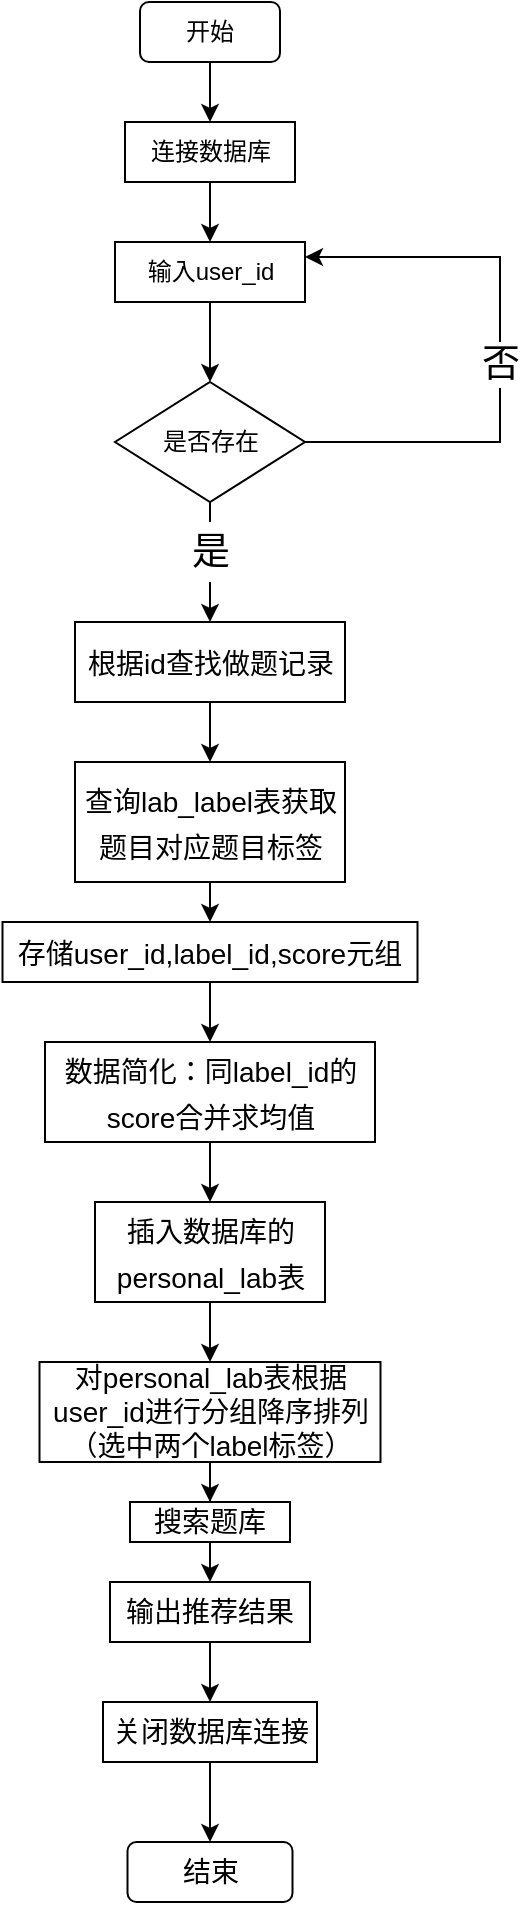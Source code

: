 <mxfile version="15.4.3" type="github">
  <diagram id="MUoORn6wszVXvdyLwniP" name="Page-1">
    <mxGraphModel dx="3875" dy="2073" grid="1" gridSize="10" guides="1" tooltips="1" connect="1" arrows="1" fold="1" page="1" pageScale="1" pageWidth="827" pageHeight="1169" math="0" shadow="0">
      <root>
        <mxCell id="0" />
        <mxCell id="1" parent="0" />
        <mxCell id="nbN2-iraiTUeK_ynoPOd-4" style="edgeStyle=orthogonalEdgeStyle;rounded=0;orthogonalLoop=1;jettySize=auto;html=1;exitX=0.5;exitY=1;exitDx=0;exitDy=0;" edge="1" parent="1" source="nbN2-iraiTUeK_ynoPOd-2" target="nbN2-iraiTUeK_ynoPOd-3">
          <mxGeometry relative="1" as="geometry" />
        </mxCell>
        <mxCell id="nbN2-iraiTUeK_ynoPOd-2" value="开始" style="rounded=1;whiteSpace=wrap;html=1;" vertex="1" parent="1">
          <mxGeometry x="360" y="20" width="70" height="30" as="geometry" />
        </mxCell>
        <mxCell id="nbN2-iraiTUeK_ynoPOd-6" style="edgeStyle=orthogonalEdgeStyle;rounded=0;orthogonalLoop=1;jettySize=auto;html=1;exitX=0.5;exitY=1;exitDx=0;exitDy=0;entryX=0.5;entryY=0;entryDx=0;entryDy=0;" edge="1" parent="1" source="nbN2-iraiTUeK_ynoPOd-3" target="nbN2-iraiTUeK_ynoPOd-5">
          <mxGeometry relative="1" as="geometry" />
        </mxCell>
        <mxCell id="nbN2-iraiTUeK_ynoPOd-3" value="连接数据库" style="rounded=0;whiteSpace=wrap;html=1;" vertex="1" parent="1">
          <mxGeometry x="352.5" y="80" width="85" height="30" as="geometry" />
        </mxCell>
        <mxCell id="nbN2-iraiTUeK_ynoPOd-9" style="edgeStyle=orthogonalEdgeStyle;rounded=0;orthogonalLoop=1;jettySize=auto;html=1;exitX=0.5;exitY=1;exitDx=0;exitDy=0;" edge="1" parent="1" source="nbN2-iraiTUeK_ynoPOd-5" target="nbN2-iraiTUeK_ynoPOd-7">
          <mxGeometry relative="1" as="geometry" />
        </mxCell>
        <mxCell id="nbN2-iraiTUeK_ynoPOd-5" value="&lt;span&gt;输入user_id&lt;/span&gt;" style="rounded=0;whiteSpace=wrap;html=1;" vertex="1" parent="1">
          <mxGeometry x="347.5" y="140" width="95" height="30" as="geometry" />
        </mxCell>
        <mxCell id="nbN2-iraiTUeK_ynoPOd-8" style="edgeStyle=orthogonalEdgeStyle;rounded=0;orthogonalLoop=1;jettySize=auto;html=1;entryX=0.5;entryY=1;entryDx=0;entryDy=0;" edge="1" parent="1" target="nbN2-iraiTUeK_ynoPOd-5">
          <mxGeometry relative="1" as="geometry">
            <mxPoint x="395" y="170" as="sourcePoint" />
          </mxGeometry>
        </mxCell>
        <mxCell id="nbN2-iraiTUeK_ynoPOd-11" style="edgeStyle=orthogonalEdgeStyle;rounded=0;orthogonalLoop=1;jettySize=auto;html=1;exitX=1;exitY=0.5;exitDx=0;exitDy=0;entryX=1;entryY=0.25;entryDx=0;entryDy=0;" edge="1" parent="1" source="nbN2-iraiTUeK_ynoPOd-7" target="nbN2-iraiTUeK_ynoPOd-5">
          <mxGeometry relative="1" as="geometry">
            <Array as="points">
              <mxPoint x="540" y="240" />
              <mxPoint x="540" y="148" />
            </Array>
          </mxGeometry>
        </mxCell>
        <mxCell id="nbN2-iraiTUeK_ynoPOd-14" style="edgeStyle=orthogonalEdgeStyle;rounded=0;orthogonalLoop=1;jettySize=auto;html=1;exitX=0.5;exitY=1;exitDx=0;exitDy=0;entryX=0.5;entryY=0;entryDx=0;entryDy=0;startArrow=none;" edge="1" parent="1" source="nbN2-iraiTUeK_ynoPOd-12" target="nbN2-iraiTUeK_ynoPOd-13">
          <mxGeometry relative="1" as="geometry" />
        </mxCell>
        <mxCell id="nbN2-iraiTUeK_ynoPOd-7" value="是否存在" style="rhombus;whiteSpace=wrap;html=1;" vertex="1" parent="1">
          <mxGeometry x="347.5" y="210" width="95" height="60" as="geometry" />
        </mxCell>
        <mxCell id="nbN2-iraiTUeK_ynoPOd-10" value="否" style="edgeLabel;html=1;align=center;verticalAlign=middle;resizable=0;points=[];fontSize=19;" vertex="1" connectable="0" parent="1">
          <mxGeometry x="540.0" y="200.833" as="geometry" />
        </mxCell>
        <mxCell id="nbN2-iraiTUeK_ynoPOd-17" style="edgeStyle=orthogonalEdgeStyle;rounded=0;orthogonalLoop=1;jettySize=auto;html=1;exitX=0.5;exitY=1;exitDx=0;exitDy=0;entryX=0.5;entryY=0;entryDx=0;entryDy=0;" edge="1" parent="1" source="nbN2-iraiTUeK_ynoPOd-13" target="nbN2-iraiTUeK_ynoPOd-16">
          <mxGeometry relative="1" as="geometry" />
        </mxCell>
        <mxCell id="nbN2-iraiTUeK_ynoPOd-13" value="&lt;font style=&quot;font-size: 14px&quot;&gt;根据id查找做题记录&lt;/font&gt;" style="rounded=0;whiteSpace=wrap;html=1;fontSize=19;" vertex="1" parent="1">
          <mxGeometry x="327.5" y="330" width="135" height="40" as="geometry" />
        </mxCell>
        <mxCell id="nbN2-iraiTUeK_ynoPOd-12" value="是" style="text;html=1;align=center;verticalAlign=middle;resizable=0;points=[];autosize=1;strokeColor=none;fontSize=19;" vertex="1" parent="1">
          <mxGeometry x="380" y="280" width="30" height="30" as="geometry" />
        </mxCell>
        <mxCell id="nbN2-iraiTUeK_ynoPOd-15" value="" style="edgeStyle=orthogonalEdgeStyle;rounded=0;orthogonalLoop=1;jettySize=auto;html=1;exitX=0.5;exitY=1;exitDx=0;exitDy=0;entryX=0.5;entryY=0;entryDx=0;entryDy=0;endArrow=none;" edge="1" parent="1" source="nbN2-iraiTUeK_ynoPOd-7" target="nbN2-iraiTUeK_ynoPOd-12">
          <mxGeometry relative="1" as="geometry">
            <mxPoint x="395" y="270" as="sourcePoint" />
            <mxPoint x="395" y="330" as="targetPoint" />
          </mxGeometry>
        </mxCell>
        <mxCell id="nbN2-iraiTUeK_ynoPOd-19" style="edgeStyle=orthogonalEdgeStyle;rounded=0;orthogonalLoop=1;jettySize=auto;html=1;exitX=0.5;exitY=1;exitDx=0;exitDy=0;entryX=0.5;entryY=0;entryDx=0;entryDy=0;" edge="1" parent="1" source="nbN2-iraiTUeK_ynoPOd-16" target="nbN2-iraiTUeK_ynoPOd-18">
          <mxGeometry relative="1" as="geometry" />
        </mxCell>
        <mxCell id="nbN2-iraiTUeK_ynoPOd-16" value="&lt;font style=&quot;font-size: 14px&quot;&gt;查询lab_label表获取题目对应题目标签&lt;/font&gt;" style="rounded=0;whiteSpace=wrap;html=1;fontSize=19;" vertex="1" parent="1">
          <mxGeometry x="327.5" y="400" width="135" height="60" as="geometry" />
        </mxCell>
        <mxCell id="nbN2-iraiTUeK_ynoPOd-21" style="edgeStyle=orthogonalEdgeStyle;rounded=0;orthogonalLoop=1;jettySize=auto;html=1;exitX=0.5;exitY=1;exitDx=0;exitDy=0;" edge="1" parent="1" source="nbN2-iraiTUeK_ynoPOd-18" target="nbN2-iraiTUeK_ynoPOd-20">
          <mxGeometry relative="1" as="geometry" />
        </mxCell>
        <mxCell id="nbN2-iraiTUeK_ynoPOd-18" value="&lt;font style=&quot;font-size: 14px&quot;&gt;存储user_id,label_id,score元组&lt;/font&gt;" style="rounded=0;whiteSpace=wrap;html=1;fontSize=19;" vertex="1" parent="1">
          <mxGeometry x="291.25" y="480" width="207.5" height="30" as="geometry" />
        </mxCell>
        <mxCell id="nbN2-iraiTUeK_ynoPOd-23" style="edgeStyle=orthogonalEdgeStyle;rounded=0;orthogonalLoop=1;jettySize=auto;html=1;exitX=0.5;exitY=1;exitDx=0;exitDy=0;entryX=0.5;entryY=0;entryDx=0;entryDy=0;" edge="1" parent="1" source="nbN2-iraiTUeK_ynoPOd-20" target="nbN2-iraiTUeK_ynoPOd-22">
          <mxGeometry relative="1" as="geometry" />
        </mxCell>
        <mxCell id="nbN2-iraiTUeK_ynoPOd-20" value="&lt;font style=&quot;font-size: 14px&quot;&gt;数据简化：同label_id的score合并求均值&lt;/font&gt;" style="rounded=0;whiteSpace=wrap;html=1;fontSize=19;" vertex="1" parent="1">
          <mxGeometry x="312.5" y="540" width="165" height="50" as="geometry" />
        </mxCell>
        <mxCell id="nbN2-iraiTUeK_ynoPOd-25" style="edgeStyle=orthogonalEdgeStyle;rounded=0;orthogonalLoop=1;jettySize=auto;html=1;exitX=0.5;exitY=1;exitDx=0;exitDy=0;entryX=0.5;entryY=0;entryDx=0;entryDy=0;" edge="1" parent="1" source="nbN2-iraiTUeK_ynoPOd-22" target="nbN2-iraiTUeK_ynoPOd-24">
          <mxGeometry relative="1" as="geometry" />
        </mxCell>
        <mxCell id="nbN2-iraiTUeK_ynoPOd-22" value="&lt;font style=&quot;font-size: 14px&quot;&gt;插入数据库的personal_lab表&lt;/font&gt;" style="rounded=0;whiteSpace=wrap;html=1;fontSize=19;" vertex="1" parent="1">
          <mxGeometry x="337.5" y="620" width="115" height="50" as="geometry" />
        </mxCell>
        <mxCell id="nbN2-iraiTUeK_ynoPOd-27" style="edgeStyle=orthogonalEdgeStyle;rounded=0;orthogonalLoop=1;jettySize=auto;html=1;exitX=0.5;exitY=1;exitDx=0;exitDy=0;" edge="1" parent="1" source="nbN2-iraiTUeK_ynoPOd-24" target="nbN2-iraiTUeK_ynoPOd-26">
          <mxGeometry relative="1" as="geometry" />
        </mxCell>
        <mxCell id="nbN2-iraiTUeK_ynoPOd-24" value="对personal_lab表根据user_id进行分组降序排列（选中两个label标签）" style="rounded=0;whiteSpace=wrap;html=1;fontSize=14;" vertex="1" parent="1">
          <mxGeometry x="309.75" y="700" width="170.5" height="50" as="geometry" />
        </mxCell>
        <mxCell id="nbN2-iraiTUeK_ynoPOd-29" style="edgeStyle=orthogonalEdgeStyle;rounded=0;orthogonalLoop=1;jettySize=auto;html=1;exitX=0.5;exitY=1;exitDx=0;exitDy=0;entryX=0.5;entryY=0;entryDx=0;entryDy=0;" edge="1" parent="1" source="nbN2-iraiTUeK_ynoPOd-26" target="nbN2-iraiTUeK_ynoPOd-28">
          <mxGeometry relative="1" as="geometry" />
        </mxCell>
        <mxCell id="nbN2-iraiTUeK_ynoPOd-26" value="搜索题库" style="rounded=0;whiteSpace=wrap;html=1;fontSize=14;" vertex="1" parent="1">
          <mxGeometry x="355" y="770" width="80" height="20" as="geometry" />
        </mxCell>
        <mxCell id="nbN2-iraiTUeK_ynoPOd-31" style="edgeStyle=orthogonalEdgeStyle;rounded=0;orthogonalLoop=1;jettySize=auto;html=1;exitX=0.5;exitY=1;exitDx=0;exitDy=0;entryX=0.5;entryY=0;entryDx=0;entryDy=0;" edge="1" parent="1" source="nbN2-iraiTUeK_ynoPOd-28" target="nbN2-iraiTUeK_ynoPOd-30">
          <mxGeometry relative="1" as="geometry" />
        </mxCell>
        <mxCell id="nbN2-iraiTUeK_ynoPOd-28" value="输出推荐结果" style="rounded=0;whiteSpace=wrap;html=1;fontSize=14;" vertex="1" parent="1">
          <mxGeometry x="345" y="810" width="100" height="30" as="geometry" />
        </mxCell>
        <mxCell id="nbN2-iraiTUeK_ynoPOd-33" style="edgeStyle=orthogonalEdgeStyle;rounded=0;orthogonalLoop=1;jettySize=auto;html=1;exitX=0.5;exitY=1;exitDx=0;exitDy=0;entryX=0.5;entryY=0;entryDx=0;entryDy=0;" edge="1" parent="1" source="nbN2-iraiTUeK_ynoPOd-30" target="nbN2-iraiTUeK_ynoPOd-32">
          <mxGeometry relative="1" as="geometry" />
        </mxCell>
        <mxCell id="nbN2-iraiTUeK_ynoPOd-30" value="关闭数据库连接" style="rounded=0;whiteSpace=wrap;html=1;fontSize=14;" vertex="1" parent="1">
          <mxGeometry x="341.5" y="870" width="107" height="30" as="geometry" />
        </mxCell>
        <mxCell id="nbN2-iraiTUeK_ynoPOd-32" value="结束" style="rounded=1;whiteSpace=wrap;html=1;fontSize=14;" vertex="1" parent="1">
          <mxGeometry x="353.75" y="940" width="82.5" height="30" as="geometry" />
        </mxCell>
      </root>
    </mxGraphModel>
  </diagram>
</mxfile>
